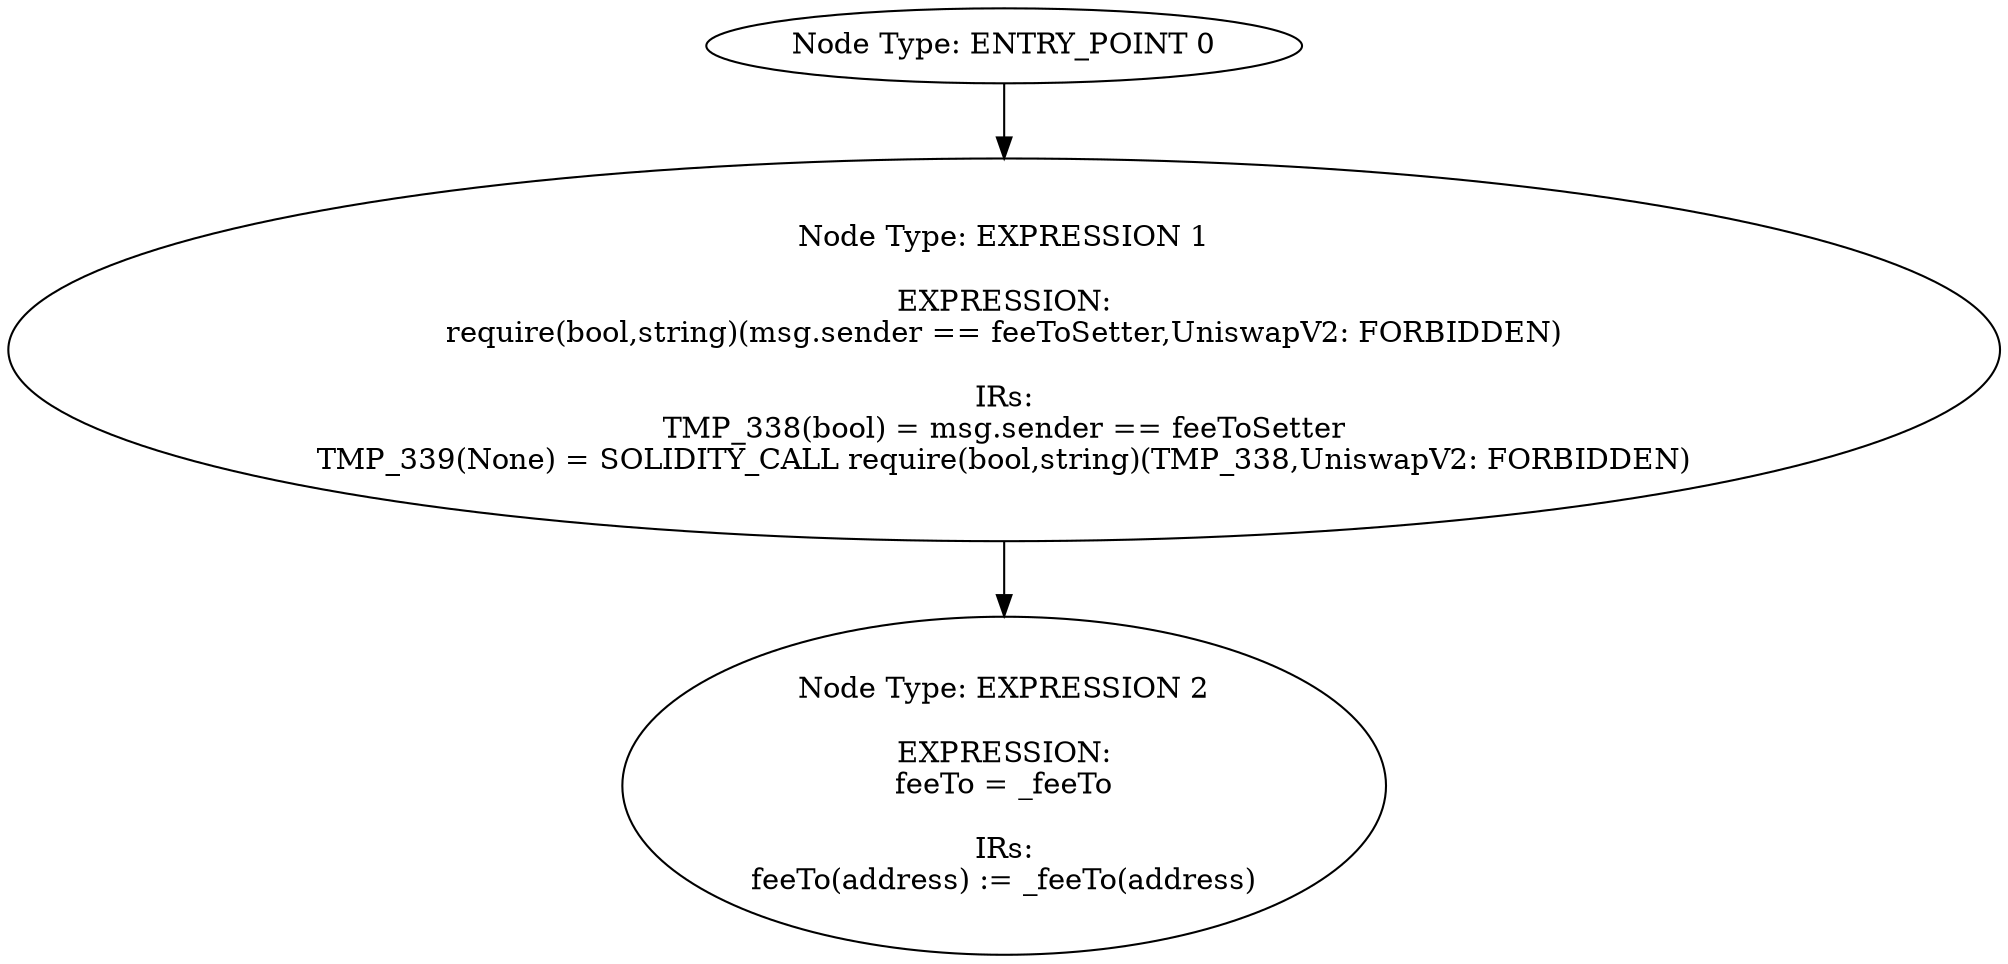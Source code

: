 digraph{
0[label="Node Type: ENTRY_POINT 0
"];
0->1;
1[label="Node Type: EXPRESSION 1

EXPRESSION:
require(bool,string)(msg.sender == feeToSetter,UniswapV2: FORBIDDEN)

IRs:
TMP_338(bool) = msg.sender == feeToSetter
TMP_339(None) = SOLIDITY_CALL require(bool,string)(TMP_338,UniswapV2: FORBIDDEN)"];
1->2;
2[label="Node Type: EXPRESSION 2

EXPRESSION:
feeTo = _feeTo

IRs:
feeTo(address) := _feeTo(address)"];
}
